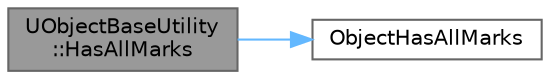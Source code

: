 digraph "UObjectBaseUtility::HasAllMarks"
{
 // INTERACTIVE_SVG=YES
 // LATEX_PDF_SIZE
  bgcolor="transparent";
  edge [fontname=Helvetica,fontsize=10,labelfontname=Helvetica,labelfontsize=10];
  node [fontname=Helvetica,fontsize=10,shape=box,height=0.2,width=0.4];
  rankdir="LR";
  Node1 [id="Node000001",label="UObjectBaseUtility\l::HasAllMarks",height=0.2,width=0.4,color="gray40", fillcolor="grey60", style="filled", fontcolor="black",tooltip="Tests an object for having ALL of a set of marks."];
  Node1 -> Node2 [id="edge1_Node000001_Node000002",color="steelblue1",style="solid",tooltip=" "];
  Node2 [id="Node000002",label="ObjectHasAllMarks",height=0.2,width=0.4,color="grey40", fillcolor="white", style="filled",URL="$d1/dff/UObjectMarks_8h.html#a415b8a14a15a6a86ffbdb6d56f7d01a6",tooltip="Tests an object for having ALL of a set of marks."];
}
